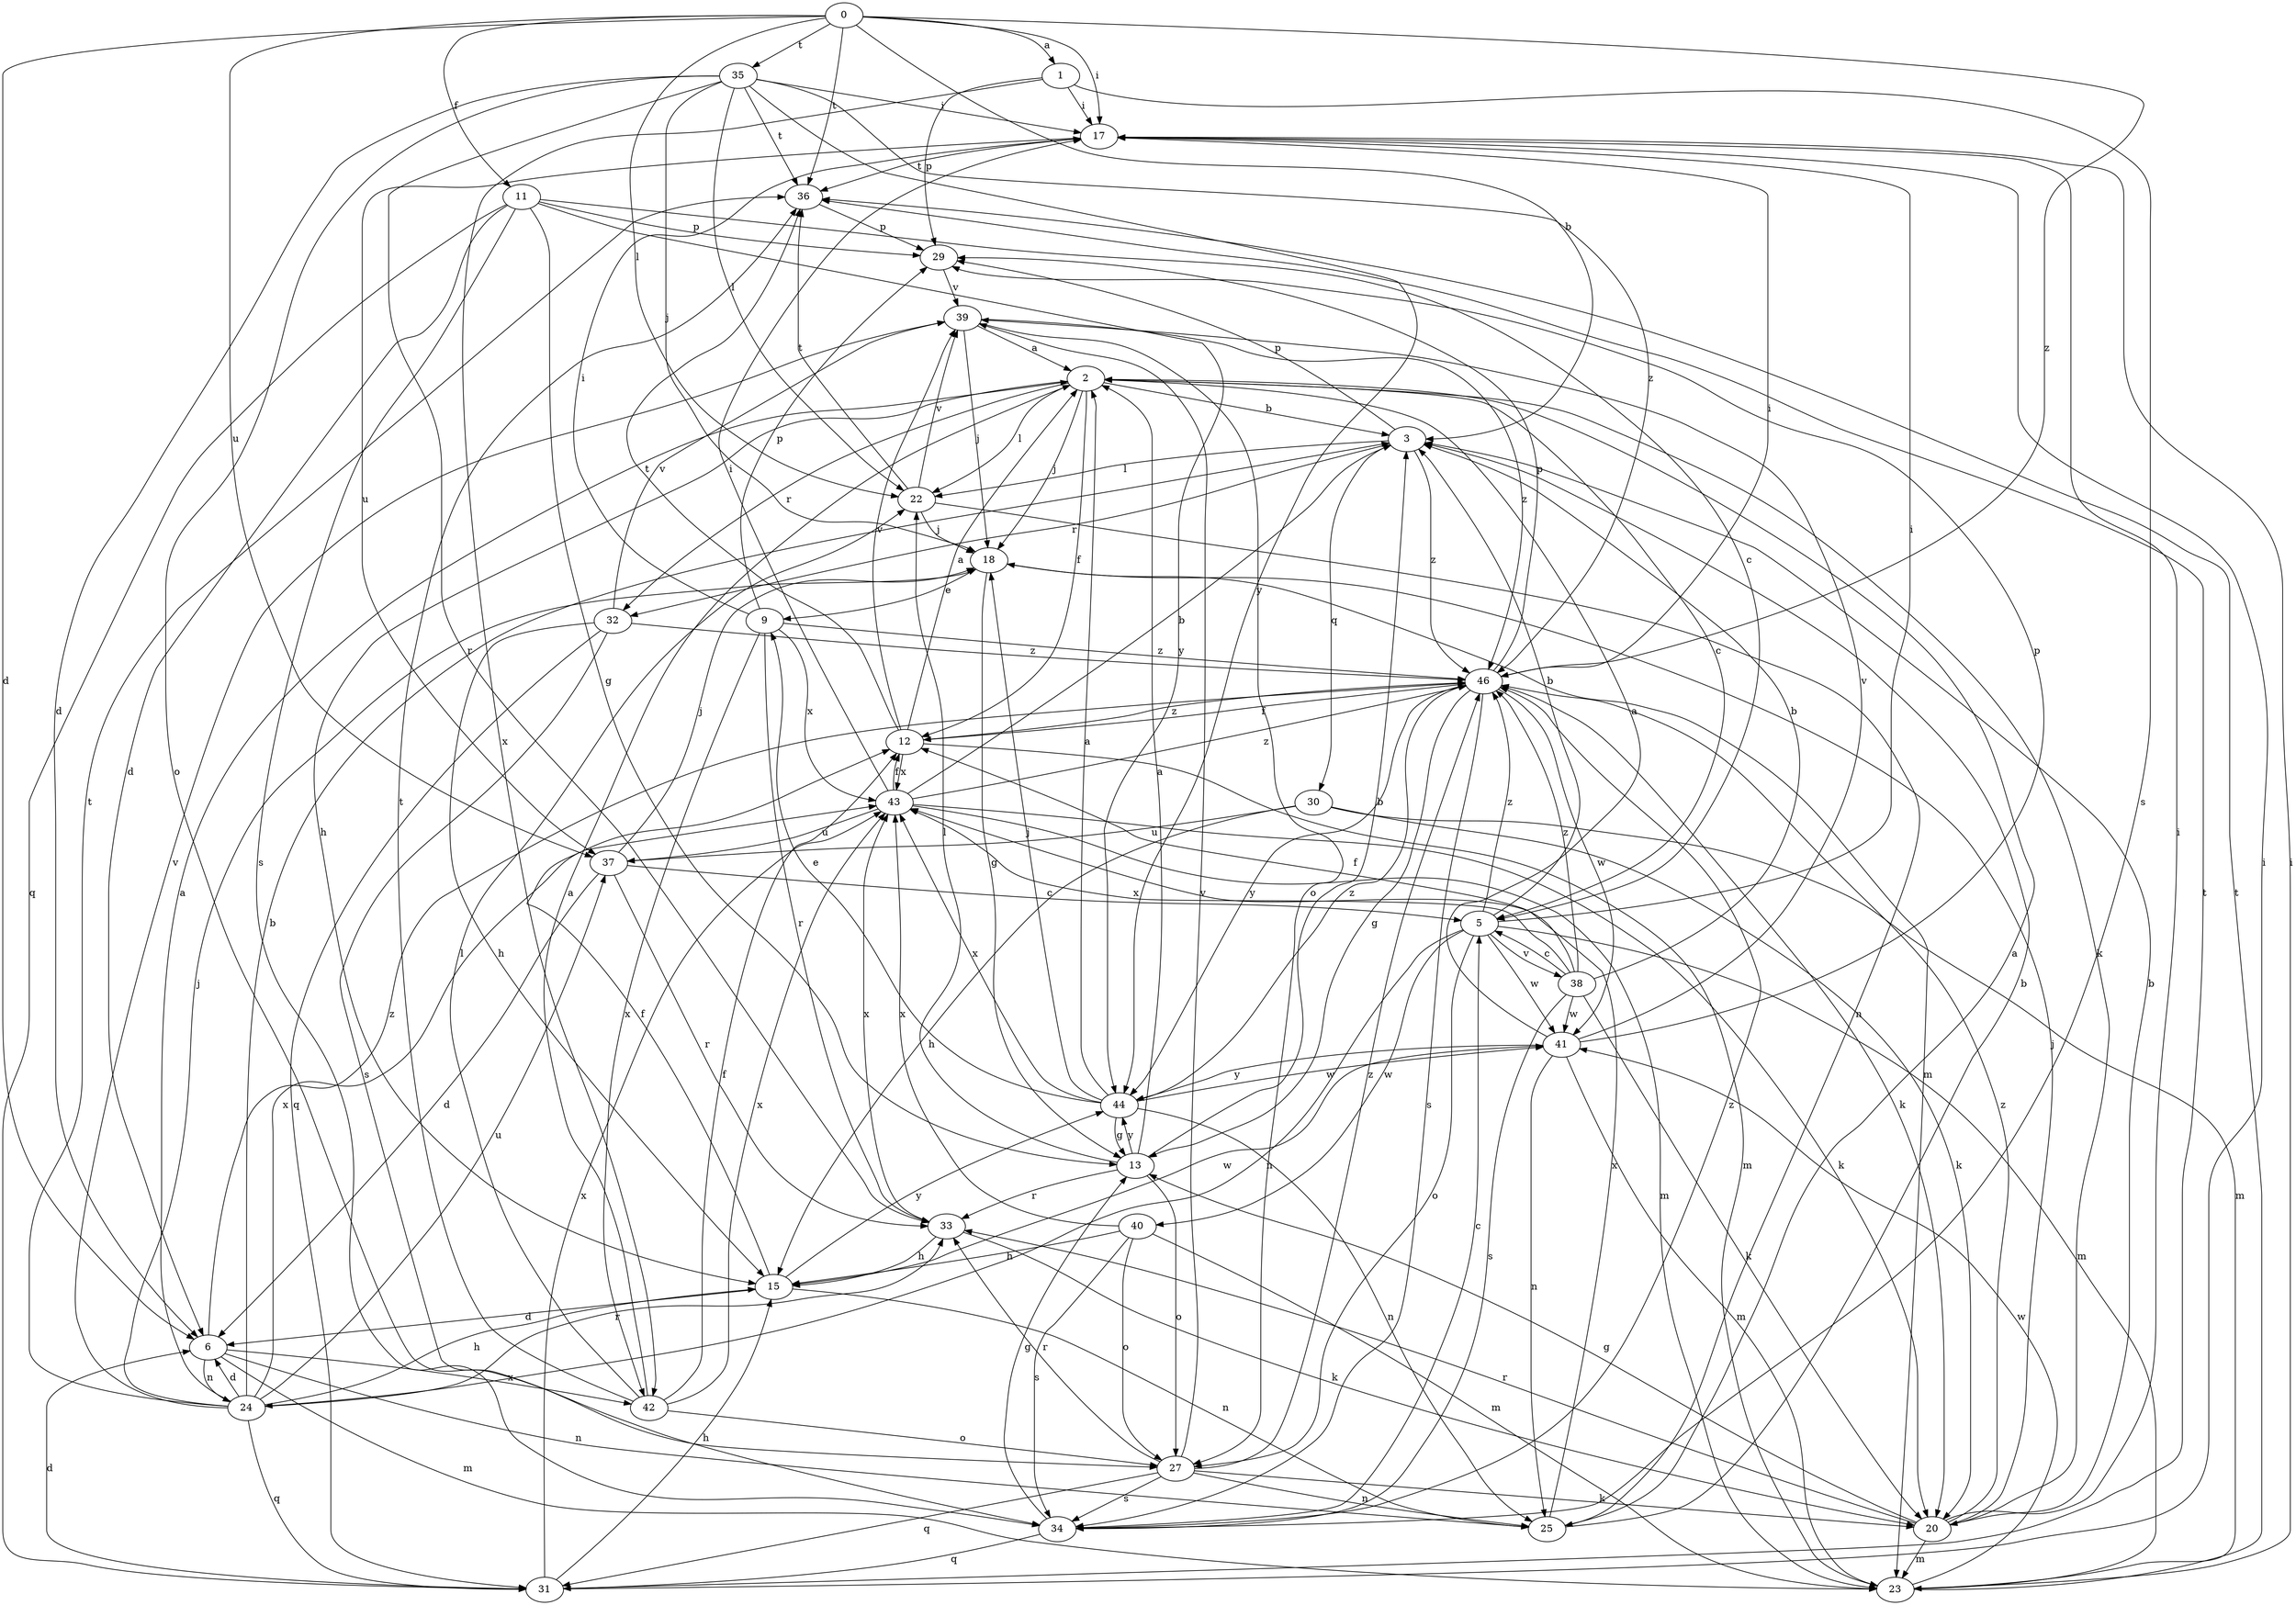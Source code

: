 strict digraph  {
0;
1;
2;
3;
5;
6;
9;
11;
12;
13;
15;
17;
18;
20;
22;
23;
24;
25;
27;
29;
30;
31;
32;
33;
34;
35;
36;
37;
38;
39;
40;
41;
42;
43;
44;
46;
0 -> 1  [label=a];
0 -> 3  [label=b];
0 -> 6  [label=d];
0 -> 11  [label=f];
0 -> 17  [label=i];
0 -> 22  [label=l];
0 -> 35  [label=t];
0 -> 36  [label=t];
0 -> 37  [label=u];
0 -> 46  [label=z];
1 -> 17  [label=i];
1 -> 29  [label=p];
1 -> 34  [label=s];
1 -> 42  [label=x];
2 -> 3  [label=b];
2 -> 5  [label=c];
2 -> 12  [label=f];
2 -> 15  [label=h];
2 -> 18  [label=j];
2 -> 20  [label=k];
2 -> 22  [label=l];
2 -> 32  [label=r];
3 -> 22  [label=l];
3 -> 29  [label=p];
3 -> 30  [label=q];
3 -> 32  [label=r];
3 -> 46  [label=z];
5 -> 3  [label=b];
5 -> 17  [label=i];
5 -> 23  [label=m];
5 -> 24  [label=n];
5 -> 27  [label=o];
5 -> 38  [label=v];
5 -> 40  [label=w];
5 -> 41  [label=w];
5 -> 46  [label=z];
6 -> 23  [label=m];
6 -> 24  [label=n];
6 -> 25  [label=n];
6 -> 42  [label=x];
6 -> 46  [label=z];
9 -> 17  [label=i];
9 -> 29  [label=p];
9 -> 33  [label=r];
9 -> 42  [label=x];
9 -> 43  [label=x];
9 -> 46  [label=z];
11 -> 5  [label=c];
11 -> 6  [label=d];
11 -> 13  [label=g];
11 -> 29  [label=p];
11 -> 31  [label=q];
11 -> 34  [label=s];
11 -> 44  [label=y];
12 -> 2  [label=a];
12 -> 23  [label=m];
12 -> 36  [label=t];
12 -> 39  [label=v];
12 -> 43  [label=x];
12 -> 46  [label=z];
13 -> 2  [label=a];
13 -> 3  [label=b];
13 -> 22  [label=l];
13 -> 27  [label=o];
13 -> 33  [label=r];
13 -> 44  [label=y];
15 -> 6  [label=d];
15 -> 12  [label=f];
15 -> 25  [label=n];
15 -> 41  [label=w];
15 -> 44  [label=y];
17 -> 36  [label=t];
17 -> 37  [label=u];
18 -> 9  [label=e];
18 -> 13  [label=g];
18 -> 23  [label=m];
20 -> 3  [label=b];
20 -> 13  [label=g];
20 -> 17  [label=i];
20 -> 18  [label=j];
20 -> 23  [label=m];
20 -> 33  [label=r];
20 -> 46  [label=z];
22 -> 18  [label=j];
22 -> 25  [label=n];
22 -> 36  [label=t];
22 -> 39  [label=v];
23 -> 17  [label=i];
23 -> 36  [label=t];
23 -> 41  [label=w];
24 -> 2  [label=a];
24 -> 3  [label=b];
24 -> 6  [label=d];
24 -> 15  [label=h];
24 -> 18  [label=j];
24 -> 31  [label=q];
24 -> 33  [label=r];
24 -> 36  [label=t];
24 -> 37  [label=u];
24 -> 39  [label=v];
24 -> 43  [label=x];
25 -> 2  [label=a];
25 -> 3  [label=b];
25 -> 43  [label=x];
27 -> 20  [label=k];
27 -> 25  [label=n];
27 -> 31  [label=q];
27 -> 33  [label=r];
27 -> 34  [label=s];
27 -> 39  [label=v];
27 -> 46  [label=z];
29 -> 39  [label=v];
30 -> 15  [label=h];
30 -> 20  [label=k];
30 -> 23  [label=m];
30 -> 37  [label=u];
31 -> 6  [label=d];
31 -> 15  [label=h];
31 -> 17  [label=i];
31 -> 36  [label=t];
31 -> 43  [label=x];
32 -> 15  [label=h];
32 -> 31  [label=q];
32 -> 34  [label=s];
32 -> 39  [label=v];
32 -> 46  [label=z];
33 -> 15  [label=h];
33 -> 20  [label=k];
33 -> 43  [label=x];
34 -> 5  [label=c];
34 -> 13  [label=g];
34 -> 31  [label=q];
34 -> 46  [label=z];
35 -> 6  [label=d];
35 -> 17  [label=i];
35 -> 18  [label=j];
35 -> 22  [label=l];
35 -> 27  [label=o];
35 -> 33  [label=r];
35 -> 36  [label=t];
35 -> 44  [label=y];
35 -> 46  [label=z];
36 -> 29  [label=p];
37 -> 5  [label=c];
37 -> 6  [label=d];
37 -> 18  [label=j];
37 -> 33  [label=r];
38 -> 3  [label=b];
38 -> 5  [label=c];
38 -> 12  [label=f];
38 -> 20  [label=k];
38 -> 34  [label=s];
38 -> 41  [label=w];
38 -> 43  [label=x];
38 -> 46  [label=z];
39 -> 2  [label=a];
39 -> 18  [label=j];
39 -> 27  [label=o];
39 -> 46  [label=z];
40 -> 15  [label=h];
40 -> 23  [label=m];
40 -> 27  [label=o];
40 -> 34  [label=s];
40 -> 43  [label=x];
41 -> 2  [label=a];
41 -> 23  [label=m];
41 -> 25  [label=n];
41 -> 29  [label=p];
41 -> 39  [label=v];
41 -> 44  [label=y];
42 -> 2  [label=a];
42 -> 12  [label=f];
42 -> 22  [label=l];
42 -> 27  [label=o];
42 -> 36  [label=t];
42 -> 43  [label=x];
43 -> 3  [label=b];
43 -> 12  [label=f];
43 -> 17  [label=i];
43 -> 20  [label=k];
43 -> 23  [label=m];
43 -> 37  [label=u];
43 -> 46  [label=z];
44 -> 2  [label=a];
44 -> 9  [label=e];
44 -> 13  [label=g];
44 -> 18  [label=j];
44 -> 25  [label=n];
44 -> 41  [label=w];
44 -> 43  [label=x];
44 -> 46  [label=z];
46 -> 12  [label=f];
46 -> 13  [label=g];
46 -> 17  [label=i];
46 -> 20  [label=k];
46 -> 29  [label=p];
46 -> 34  [label=s];
46 -> 41  [label=w];
46 -> 44  [label=y];
}
